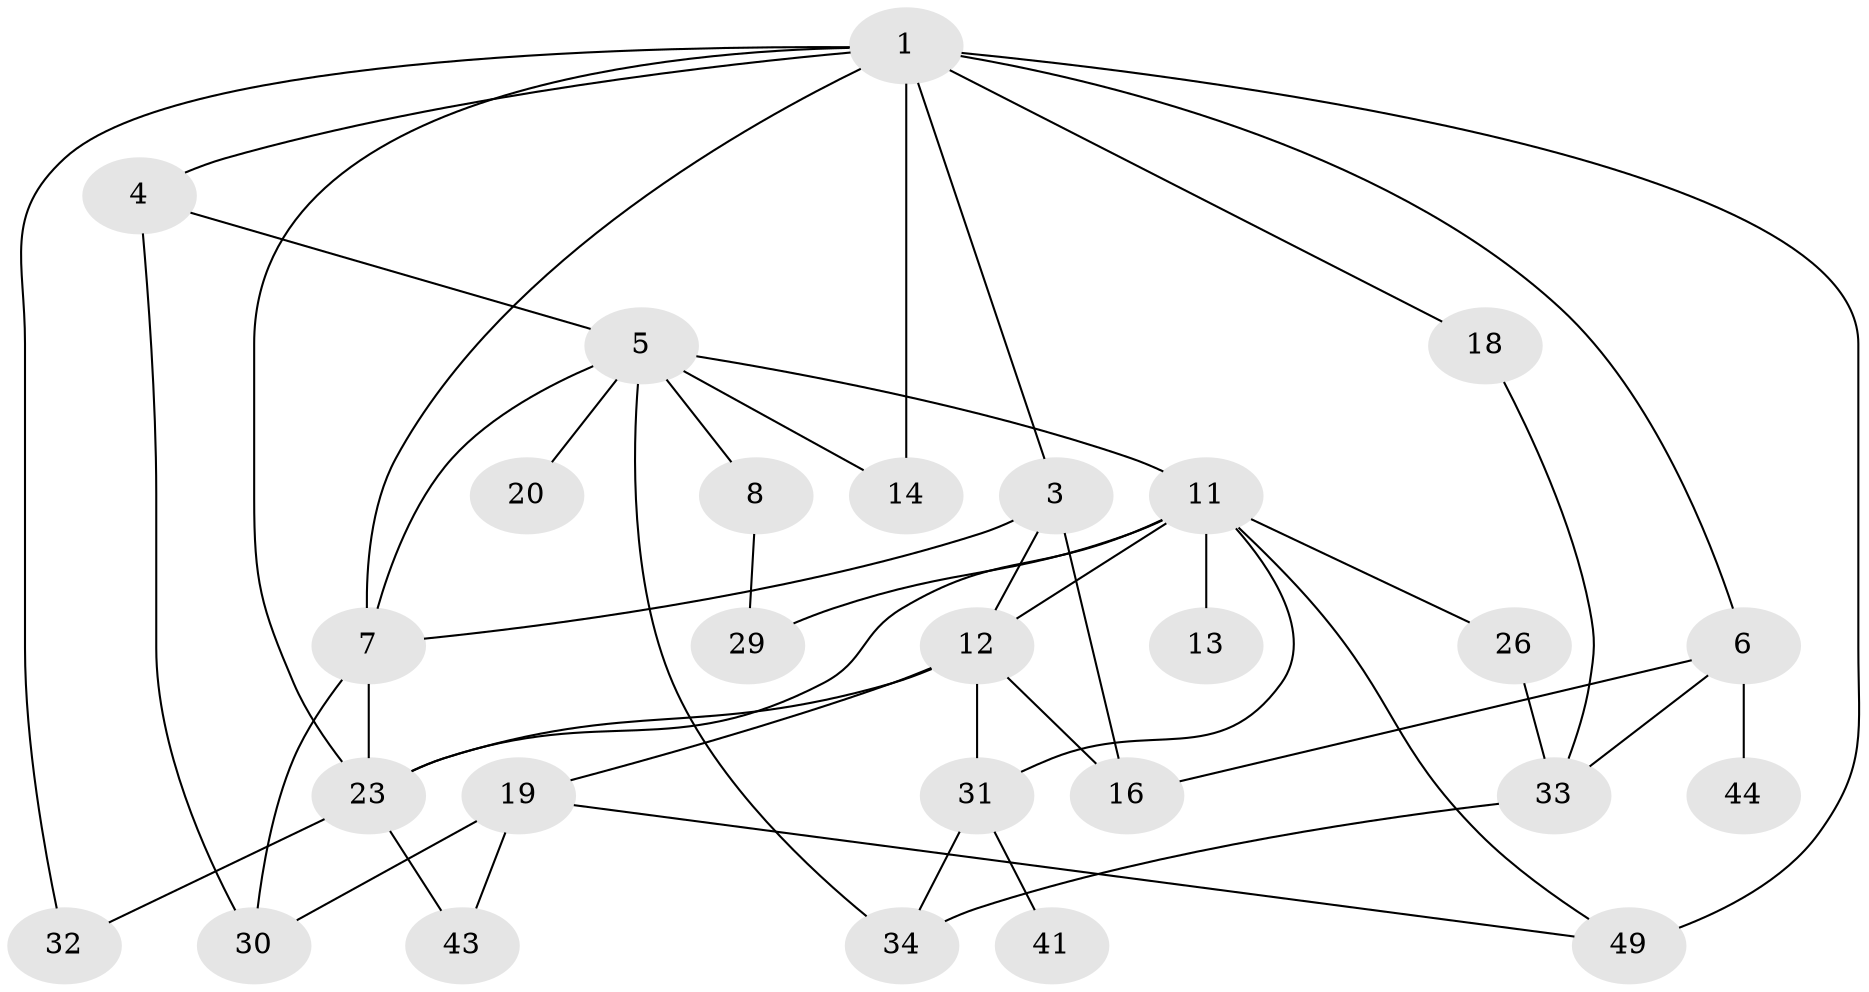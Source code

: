 // original degree distribution, {6: 0.037037037037037035, 5: 0.037037037037037035, 4: 0.14814814814814814, 3: 0.25925925925925924, 7: 0.037037037037037035, 1: 0.14814814814814814, 2: 0.3333333333333333}
// Generated by graph-tools (version 1.1) at 2025/13/03/09/25 04:13:23]
// undirected, 27 vertices, 47 edges
graph export_dot {
graph [start="1"]
  node [color=gray90,style=filled];
  1 [super="+2+10"];
  3 [super="+39"];
  4 [super="+46"];
  5;
  6;
  7 [super="+9"];
  8 [super="+22"];
  11 [super="+15"];
  12 [super="+17+37+53"];
  13;
  14 [super="+27"];
  16 [super="+21"];
  18 [super="+28"];
  19 [super="+36+38"];
  20;
  23 [super="+47"];
  26;
  29 [super="+50+35"];
  30 [super="+48"];
  31;
  32;
  33 [super="+45"];
  34;
  41;
  43;
  44;
  49;
  1 -- 3;
  1 -- 4;
  1 -- 6;
  1 -- 32;
  1 -- 49 [weight=2];
  1 -- 7;
  1 -- 14;
  1 -- 18;
  1 -- 23 [weight=2];
  3 -- 12;
  3 -- 16;
  3 -- 7;
  4 -- 5;
  4 -- 30;
  5 -- 8;
  5 -- 11;
  5 -- 20;
  5 -- 34;
  5 -- 7;
  5 -- 14;
  6 -- 44;
  6 -- 16;
  6 -- 33;
  7 -- 23;
  7 -- 30;
  8 -- 29;
  11 -- 13;
  11 -- 26;
  11 -- 31;
  11 -- 49;
  11 -- 12;
  11 -- 29 [weight=2];
  11 -- 23;
  12 -- 19;
  12 -- 16;
  12 -- 23;
  12 -- 31;
  18 -- 33;
  19 -- 49;
  19 -- 43;
  19 -- 30;
  23 -- 32;
  23 -- 43;
  26 -- 33;
  31 -- 41;
  31 -- 34;
  33 -- 34;
}
